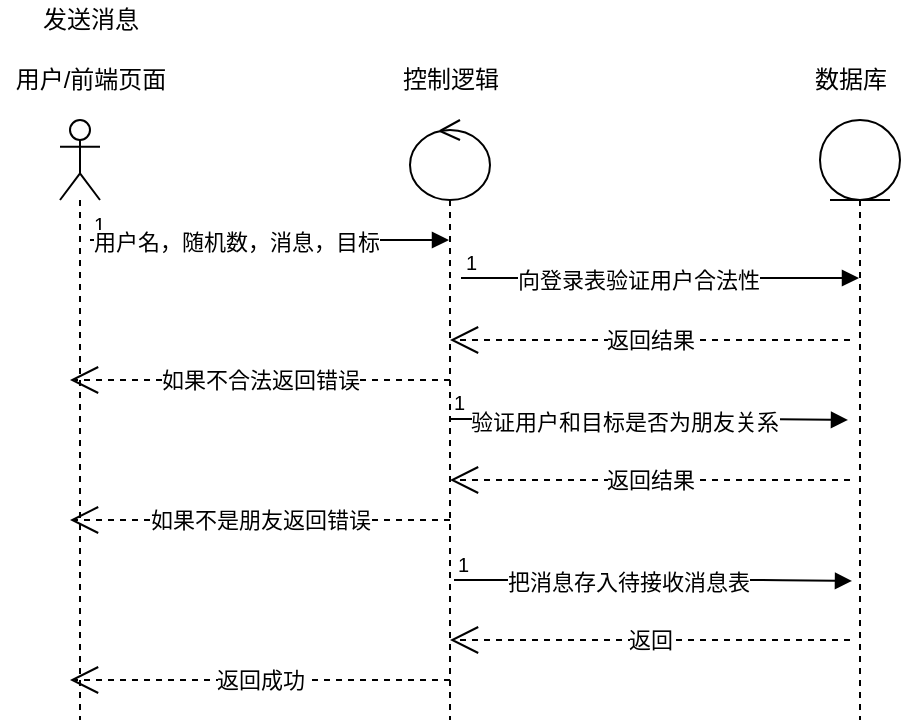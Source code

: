 <mxfile version="13.0.1" type="device"><diagram id="pw_dCMCAI1OWdPhPxLBt" name="Page-1"><mxGraphModel dx="1422" dy="751" grid="1" gridSize="10" guides="1" tooltips="1" connect="1" arrows="1" fold="1" page="1" pageScale="1" pageWidth="850" pageHeight="1100" math="0" shadow="0"><root><mxCell id="0"/><mxCell id="1" parent="0"/><mxCell id="J-NUQpMczLjTGdmSDf_k-1" value="" style="shape=umlLifeline;participant=umlActor;perimeter=lifelinePerimeter;whiteSpace=wrap;html=1;container=1;collapsible=0;recursiveResize=0;verticalAlign=top;spacingTop=36;labelBackgroundColor=#ffffff;outlineConnect=0;" vertex="1" parent="1"><mxGeometry x="145" y="1020" width="20" height="300" as="geometry"/></mxCell><mxCell id="J-NUQpMczLjTGdmSDf_k-8" value="" style="endArrow=block;endFill=1;html=1;edgeStyle=orthogonalEdgeStyle;align=left;verticalAlign=top;" edge="1" parent="J-NUQpMczLjTGdmSDf_k-1" target="J-NUQpMczLjTGdmSDf_k-2"><mxGeometry x="-1" relative="1" as="geometry"><mxPoint x="15" y="60" as="sourcePoint"/><mxPoint x="175" y="60" as="targetPoint"/><Array as="points"><mxPoint x="155" y="60"/><mxPoint x="155" y="60"/></Array></mxGeometry></mxCell><mxCell id="J-NUQpMczLjTGdmSDf_k-9" value="1" style="resizable=0;html=1;align=left;verticalAlign=bottom;labelBackgroundColor=#ffffff;fontSize=10;" connectable="0" vertex="1" parent="J-NUQpMczLjTGdmSDf_k-8"><mxGeometry x="-1" relative="1" as="geometry"/></mxCell><mxCell id="J-NUQpMczLjTGdmSDf_k-10" value="用户名，随机数，消息，目标" style="edgeLabel;html=1;align=center;verticalAlign=middle;resizable=0;points=[];" vertex="1" connectable="0" parent="J-NUQpMczLjTGdmSDf_k-8"><mxGeometry x="0.56" y="-67" relative="1" as="geometry"><mxPoint x="-67" y="-66" as="offset"/></mxGeometry></mxCell><mxCell id="J-NUQpMczLjTGdmSDf_k-2" value="" style="shape=umlLifeline;participant=umlControl;perimeter=lifelinePerimeter;whiteSpace=wrap;html=1;container=1;collapsible=0;recursiveResize=0;verticalAlign=top;spacingTop=36;labelBackgroundColor=#ffffff;outlineConnect=0;" vertex="1" parent="1"><mxGeometry x="320" y="1020" width="40" height="300" as="geometry"/></mxCell><mxCell id="J-NUQpMczLjTGdmSDf_k-3" value="" style="shape=umlLifeline;participant=umlEntity;perimeter=lifelinePerimeter;whiteSpace=wrap;html=1;container=1;collapsible=0;recursiveResize=0;verticalAlign=top;spacingTop=36;labelBackgroundColor=#ffffff;outlineConnect=0;" vertex="1" parent="1"><mxGeometry x="525" y="1020" width="40" height="300" as="geometry"/></mxCell><mxCell id="J-NUQpMczLjTGdmSDf_k-4" value="发送消息" style="text;html=1;align=center;verticalAlign=middle;resizable=0;points=[];autosize=1;" vertex="1" parent="1"><mxGeometry x="130" y="960" width="60" height="20" as="geometry"/></mxCell><mxCell id="J-NUQpMczLjTGdmSDf_k-5" value="用户/前端页面" style="text;html=1;align=center;verticalAlign=middle;resizable=0;points=[];autosize=1;" vertex="1" parent="1"><mxGeometry x="115" y="990" width="90" height="20" as="geometry"/></mxCell><mxCell id="J-NUQpMczLjTGdmSDf_k-6" value="控制逻辑" style="text;html=1;align=center;verticalAlign=middle;resizable=0;points=[];autosize=1;" vertex="1" parent="1"><mxGeometry x="310" y="990" width="60" height="20" as="geometry"/></mxCell><mxCell id="J-NUQpMczLjTGdmSDf_k-7" value="数据库" style="text;html=1;align=center;verticalAlign=middle;resizable=0;points=[];autosize=1;" vertex="1" parent="1"><mxGeometry x="515" y="990" width="50" height="20" as="geometry"/></mxCell><mxCell id="J-NUQpMczLjTGdmSDf_k-11" value="" style="endArrow=block;endFill=1;html=1;edgeStyle=orthogonalEdgeStyle;align=left;verticalAlign=top;" edge="1" parent="1" target="J-NUQpMczLjTGdmSDf_k-3"><mxGeometry x="-1" relative="1" as="geometry"><mxPoint x="345.5" y="1099" as="sourcePoint"/><mxPoint x="525" y="1099" as="targetPoint"/><Array as="points"><mxPoint x="500" y="1099"/><mxPoint x="500" y="1099"/></Array></mxGeometry></mxCell><mxCell id="J-NUQpMczLjTGdmSDf_k-12" value="1" style="resizable=0;html=1;align=left;verticalAlign=bottom;labelBackgroundColor=#ffffff;fontSize=10;" connectable="0" vertex="1" parent="J-NUQpMczLjTGdmSDf_k-11"><mxGeometry x="-1" relative="1" as="geometry"/></mxCell><mxCell id="J-NUQpMczLjTGdmSDf_k-13" value="向登录表验证用户合法性" style="edgeLabel;html=1;align=center;verticalAlign=middle;resizable=0;points=[];" vertex="1" connectable="0" parent="J-NUQpMczLjTGdmSDf_k-11"><mxGeometry x="0.56" y="-67" relative="1" as="geometry"><mxPoint x="-67" y="-66" as="offset"/></mxGeometry></mxCell><mxCell id="J-NUQpMczLjTGdmSDf_k-14" value="返回结果" style="endArrow=open;endSize=12;dashed=1;html=1;" edge="1" parent="1"><mxGeometry width="160" relative="1" as="geometry"><mxPoint x="540" y="1130" as="sourcePoint"/><mxPoint x="340" y="1130" as="targetPoint"/><Array as="points"><mxPoint x="440" y="1130"/></Array></mxGeometry></mxCell><mxCell id="J-NUQpMczLjTGdmSDf_k-16" value="如果不合法返回错误" style="endArrow=open;endSize=12;dashed=1;html=1;" edge="1" parent="1"><mxGeometry width="160" relative="1" as="geometry"><mxPoint x="340" y="1150" as="sourcePoint"/><mxPoint x="150" y="1150" as="targetPoint"/><Array as="points"><mxPoint x="240" y="1150"/></Array></mxGeometry></mxCell><mxCell id="J-NUQpMczLjTGdmSDf_k-17" value="" style="endArrow=block;endFill=1;html=1;edgeStyle=orthogonalEdgeStyle;align=left;verticalAlign=top;" edge="1" parent="1"><mxGeometry x="-1" relative="1" as="geometry"><mxPoint x="340" y="1169.5" as="sourcePoint"/><mxPoint x="539" y="1170" as="targetPoint"/><Array as="points"><mxPoint x="494.5" y="1169.5"/><mxPoint x="494.5" y="1169.5"/></Array></mxGeometry></mxCell><mxCell id="J-NUQpMczLjTGdmSDf_k-18" value="1" style="resizable=0;html=1;align=left;verticalAlign=bottom;labelBackgroundColor=#ffffff;fontSize=10;" connectable="0" vertex="1" parent="J-NUQpMczLjTGdmSDf_k-17"><mxGeometry x="-1" relative="1" as="geometry"/></mxCell><mxCell id="J-NUQpMczLjTGdmSDf_k-19" value="验证用户和目标是否为朋友关系" style="edgeLabel;html=1;align=center;verticalAlign=middle;resizable=0;points=[];" vertex="1" connectable="0" parent="J-NUQpMczLjTGdmSDf_k-17"><mxGeometry x="0.56" y="-67" relative="1" as="geometry"><mxPoint x="-67" y="-66" as="offset"/></mxGeometry></mxCell><mxCell id="J-NUQpMczLjTGdmSDf_k-20" value="返回结果" style="endArrow=open;endSize=12;dashed=1;html=1;" edge="1" parent="1"><mxGeometry width="160" relative="1" as="geometry"><mxPoint x="540" y="1200" as="sourcePoint"/><mxPoint x="340" y="1200" as="targetPoint"/><Array as="points"><mxPoint x="440" y="1200"/></Array></mxGeometry></mxCell><mxCell id="J-NUQpMczLjTGdmSDf_k-21" value="如果不是朋友返回错误" style="endArrow=open;endSize=12;dashed=1;html=1;" edge="1" parent="1"><mxGeometry width="160" relative="1" as="geometry"><mxPoint x="340" y="1220" as="sourcePoint"/><mxPoint x="150" y="1220" as="targetPoint"/><Array as="points"><mxPoint x="240" y="1220"/></Array></mxGeometry></mxCell><mxCell id="J-NUQpMczLjTGdmSDf_k-23" value="" style="endArrow=block;endFill=1;html=1;edgeStyle=orthogonalEdgeStyle;align=left;verticalAlign=top;" edge="1" parent="1"><mxGeometry x="-1" relative="1" as="geometry"><mxPoint x="342" y="1250" as="sourcePoint"/><mxPoint x="541" y="1250.5" as="targetPoint"/><Array as="points"><mxPoint x="496.5" y="1250"/><mxPoint x="496.5" y="1250"/></Array></mxGeometry></mxCell><mxCell id="J-NUQpMczLjTGdmSDf_k-24" value="1" style="resizable=0;html=1;align=left;verticalAlign=bottom;labelBackgroundColor=#ffffff;fontSize=10;" connectable="0" vertex="1" parent="J-NUQpMczLjTGdmSDf_k-23"><mxGeometry x="-1" relative="1" as="geometry"/></mxCell><mxCell id="J-NUQpMczLjTGdmSDf_k-25" value="把消息存入待接收消息表" style="edgeLabel;html=1;align=center;verticalAlign=middle;resizable=0;points=[];" vertex="1" connectable="0" parent="J-NUQpMczLjTGdmSDf_k-23"><mxGeometry x="0.56" y="-67" relative="1" as="geometry"><mxPoint x="-67" y="-66" as="offset"/></mxGeometry></mxCell><mxCell id="J-NUQpMczLjTGdmSDf_k-26" value="返回" style="endArrow=open;endSize=12;dashed=1;html=1;" edge="1" parent="1"><mxGeometry width="160" relative="1" as="geometry"><mxPoint x="540" y="1280" as="sourcePoint"/><mxPoint x="340" y="1280" as="targetPoint"/><Array as="points"><mxPoint x="440" y="1280"/></Array></mxGeometry></mxCell><mxCell id="J-NUQpMczLjTGdmSDf_k-27" value="返回成功" style="endArrow=open;endSize=12;dashed=1;html=1;" edge="1" parent="1"><mxGeometry width="160" relative="1" as="geometry"><mxPoint x="340" y="1300" as="sourcePoint"/><mxPoint x="150" y="1300" as="targetPoint"/><Array as="points"><mxPoint x="240" y="1300"/></Array></mxGeometry></mxCell></root></mxGraphModel></diagram></mxfile>